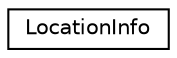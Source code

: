 digraph G
{
  edge [fontname="Helvetica",fontsize="10",labelfontname="Helvetica",labelfontsize="10"];
  node [fontname="Helvetica",fontsize="10",shape=record];
  rankdir=LR;
  Node1 [label="LocationInfo",height=0.2,width=0.4,color="black", fillcolor="white", style="filled",URL="$interface_location_info.html",tooltip="Used for locationing."];
}
